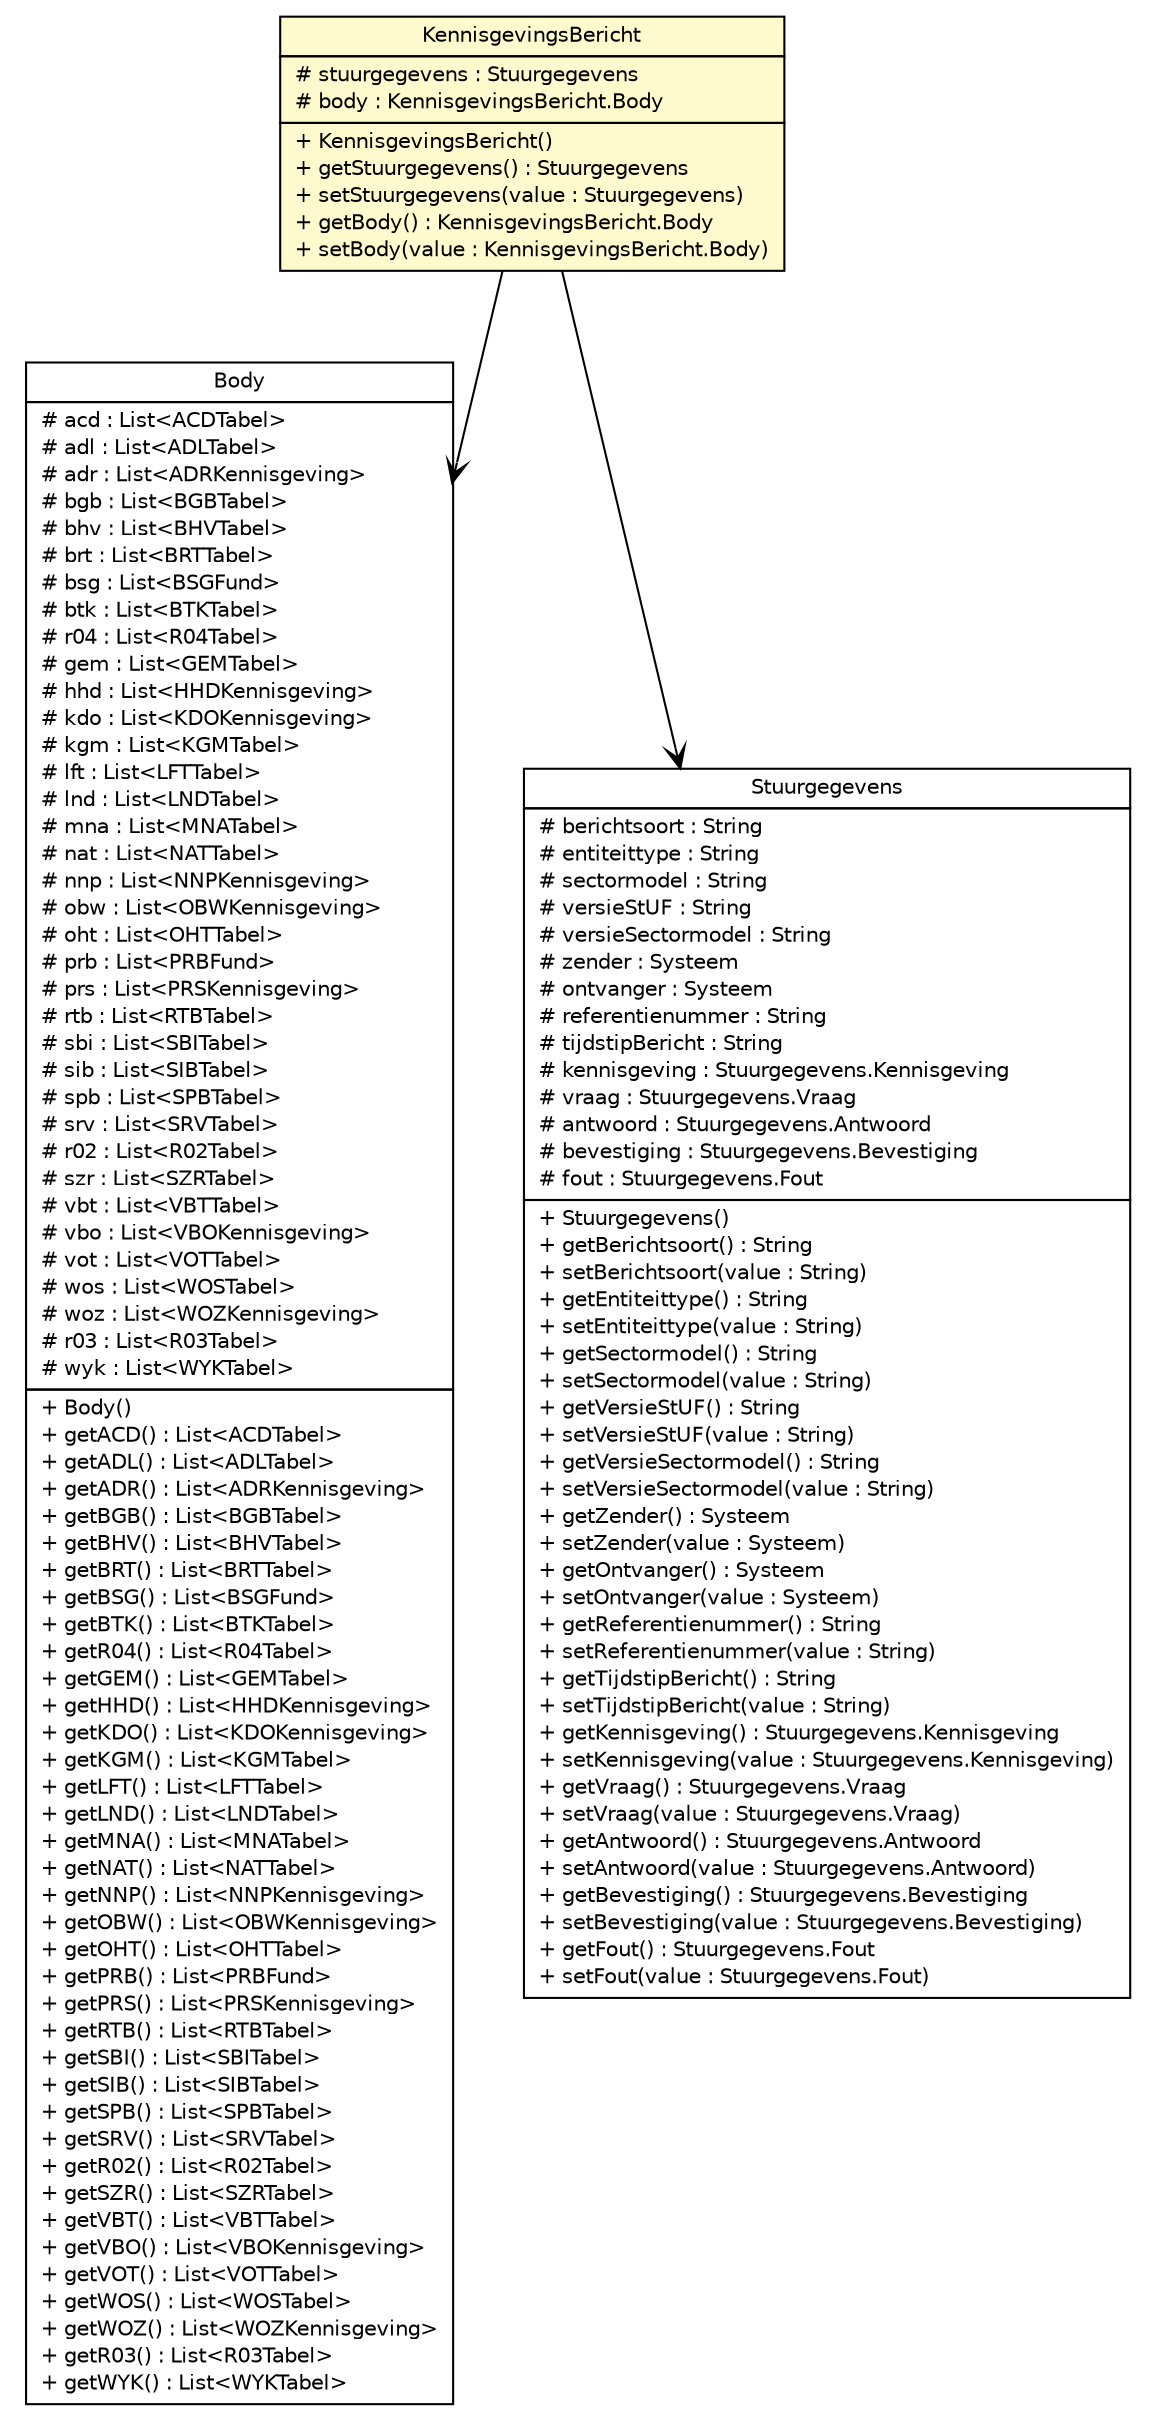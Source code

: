 #!/usr/local/bin/dot
#
# Class diagram 
# Generated by UMLGraph version R5_6-24-gf6e263 (http://www.umlgraph.org/)
#

digraph G {
	edge [fontname="Helvetica",fontsize=10,labelfontname="Helvetica",labelfontsize=10];
	node [fontname="Helvetica",fontsize=10,shape=plaintext];
	nodesep=0.25;
	ranksep=0.5;
	// nl.egem.stuf.sector.bg._0204.KennisgevingsBericht
	c102161 [label=<<table title="nl.egem.stuf.sector.bg._0204.KennisgevingsBericht" border="0" cellborder="1" cellspacing="0" cellpadding="2" port="p" bgcolor="lemonChiffon" href="./KennisgevingsBericht.html">
		<tr><td><table border="0" cellspacing="0" cellpadding="1">
<tr><td align="center" balign="center"> KennisgevingsBericht </td></tr>
		</table></td></tr>
		<tr><td><table border="0" cellspacing="0" cellpadding="1">
<tr><td align="left" balign="left"> # stuurgegevens : Stuurgegevens </td></tr>
<tr><td align="left" balign="left"> # body : KennisgevingsBericht.Body </td></tr>
		</table></td></tr>
		<tr><td><table border="0" cellspacing="0" cellpadding="1">
<tr><td align="left" balign="left"> + KennisgevingsBericht() </td></tr>
<tr><td align="left" balign="left"> + getStuurgegevens() : Stuurgegevens </td></tr>
<tr><td align="left" balign="left"> + setStuurgegevens(value : Stuurgegevens) </td></tr>
<tr><td align="left" balign="left"> + getBody() : KennisgevingsBericht.Body </td></tr>
<tr><td align="left" balign="left"> + setBody(value : KennisgevingsBericht.Body) </td></tr>
		</table></td></tr>
		</table>>, URL="./KennisgevingsBericht.html", fontname="Helvetica", fontcolor="black", fontsize=10.0];
	// nl.egem.stuf.sector.bg._0204.KennisgevingsBericht.Body
	c102162 [label=<<table title="nl.egem.stuf.sector.bg._0204.KennisgevingsBericht.Body" border="0" cellborder="1" cellspacing="0" cellpadding="2" port="p" href="./KennisgevingsBericht.Body.html">
		<tr><td><table border="0" cellspacing="0" cellpadding="1">
<tr><td align="center" balign="center"> Body </td></tr>
		</table></td></tr>
		<tr><td><table border="0" cellspacing="0" cellpadding="1">
<tr><td align="left" balign="left"> # acd : List&lt;ACDTabel&gt; </td></tr>
<tr><td align="left" balign="left"> # adl : List&lt;ADLTabel&gt; </td></tr>
<tr><td align="left" balign="left"> # adr : List&lt;ADRKennisgeving&gt; </td></tr>
<tr><td align="left" balign="left"> # bgb : List&lt;BGBTabel&gt; </td></tr>
<tr><td align="left" balign="left"> # bhv : List&lt;BHVTabel&gt; </td></tr>
<tr><td align="left" balign="left"> # brt : List&lt;BRTTabel&gt; </td></tr>
<tr><td align="left" balign="left"> # bsg : List&lt;BSGFund&gt; </td></tr>
<tr><td align="left" balign="left"> # btk : List&lt;BTKTabel&gt; </td></tr>
<tr><td align="left" balign="left"> # r04 : List&lt;R04Tabel&gt; </td></tr>
<tr><td align="left" balign="left"> # gem : List&lt;GEMTabel&gt; </td></tr>
<tr><td align="left" balign="left"> # hhd : List&lt;HHDKennisgeving&gt; </td></tr>
<tr><td align="left" balign="left"> # kdo : List&lt;KDOKennisgeving&gt; </td></tr>
<tr><td align="left" balign="left"> # kgm : List&lt;KGMTabel&gt; </td></tr>
<tr><td align="left" balign="left"> # lft : List&lt;LFTTabel&gt; </td></tr>
<tr><td align="left" balign="left"> # lnd : List&lt;LNDTabel&gt; </td></tr>
<tr><td align="left" balign="left"> # mna : List&lt;MNATabel&gt; </td></tr>
<tr><td align="left" balign="left"> # nat : List&lt;NATTabel&gt; </td></tr>
<tr><td align="left" balign="left"> # nnp : List&lt;NNPKennisgeving&gt; </td></tr>
<tr><td align="left" balign="left"> # obw : List&lt;OBWKennisgeving&gt; </td></tr>
<tr><td align="left" balign="left"> # oht : List&lt;OHTTabel&gt; </td></tr>
<tr><td align="left" balign="left"> # prb : List&lt;PRBFund&gt; </td></tr>
<tr><td align="left" balign="left"> # prs : List&lt;PRSKennisgeving&gt; </td></tr>
<tr><td align="left" balign="left"> # rtb : List&lt;RTBTabel&gt; </td></tr>
<tr><td align="left" balign="left"> # sbi : List&lt;SBITabel&gt; </td></tr>
<tr><td align="left" balign="left"> # sib : List&lt;SIBTabel&gt; </td></tr>
<tr><td align="left" balign="left"> # spb : List&lt;SPBTabel&gt; </td></tr>
<tr><td align="left" balign="left"> # srv : List&lt;SRVTabel&gt; </td></tr>
<tr><td align="left" balign="left"> # r02 : List&lt;R02Tabel&gt; </td></tr>
<tr><td align="left" balign="left"> # szr : List&lt;SZRTabel&gt; </td></tr>
<tr><td align="left" balign="left"> # vbt : List&lt;VBTTabel&gt; </td></tr>
<tr><td align="left" balign="left"> # vbo : List&lt;VBOKennisgeving&gt; </td></tr>
<tr><td align="left" balign="left"> # vot : List&lt;VOTTabel&gt; </td></tr>
<tr><td align="left" balign="left"> # wos : List&lt;WOSTabel&gt; </td></tr>
<tr><td align="left" balign="left"> # woz : List&lt;WOZKennisgeving&gt; </td></tr>
<tr><td align="left" balign="left"> # r03 : List&lt;R03Tabel&gt; </td></tr>
<tr><td align="left" balign="left"> # wyk : List&lt;WYKTabel&gt; </td></tr>
		</table></td></tr>
		<tr><td><table border="0" cellspacing="0" cellpadding="1">
<tr><td align="left" balign="left"> + Body() </td></tr>
<tr><td align="left" balign="left"> + getACD() : List&lt;ACDTabel&gt; </td></tr>
<tr><td align="left" balign="left"> + getADL() : List&lt;ADLTabel&gt; </td></tr>
<tr><td align="left" balign="left"> + getADR() : List&lt;ADRKennisgeving&gt; </td></tr>
<tr><td align="left" balign="left"> + getBGB() : List&lt;BGBTabel&gt; </td></tr>
<tr><td align="left" balign="left"> + getBHV() : List&lt;BHVTabel&gt; </td></tr>
<tr><td align="left" balign="left"> + getBRT() : List&lt;BRTTabel&gt; </td></tr>
<tr><td align="left" balign="left"> + getBSG() : List&lt;BSGFund&gt; </td></tr>
<tr><td align="left" balign="left"> + getBTK() : List&lt;BTKTabel&gt; </td></tr>
<tr><td align="left" balign="left"> + getR04() : List&lt;R04Tabel&gt; </td></tr>
<tr><td align="left" balign="left"> + getGEM() : List&lt;GEMTabel&gt; </td></tr>
<tr><td align="left" balign="left"> + getHHD() : List&lt;HHDKennisgeving&gt; </td></tr>
<tr><td align="left" balign="left"> + getKDO() : List&lt;KDOKennisgeving&gt; </td></tr>
<tr><td align="left" balign="left"> + getKGM() : List&lt;KGMTabel&gt; </td></tr>
<tr><td align="left" balign="left"> + getLFT() : List&lt;LFTTabel&gt; </td></tr>
<tr><td align="left" balign="left"> + getLND() : List&lt;LNDTabel&gt; </td></tr>
<tr><td align="left" balign="left"> + getMNA() : List&lt;MNATabel&gt; </td></tr>
<tr><td align="left" balign="left"> + getNAT() : List&lt;NATTabel&gt; </td></tr>
<tr><td align="left" balign="left"> + getNNP() : List&lt;NNPKennisgeving&gt; </td></tr>
<tr><td align="left" balign="left"> + getOBW() : List&lt;OBWKennisgeving&gt; </td></tr>
<tr><td align="left" balign="left"> + getOHT() : List&lt;OHTTabel&gt; </td></tr>
<tr><td align="left" balign="left"> + getPRB() : List&lt;PRBFund&gt; </td></tr>
<tr><td align="left" balign="left"> + getPRS() : List&lt;PRSKennisgeving&gt; </td></tr>
<tr><td align="left" balign="left"> + getRTB() : List&lt;RTBTabel&gt; </td></tr>
<tr><td align="left" balign="left"> + getSBI() : List&lt;SBITabel&gt; </td></tr>
<tr><td align="left" balign="left"> + getSIB() : List&lt;SIBTabel&gt; </td></tr>
<tr><td align="left" balign="left"> + getSPB() : List&lt;SPBTabel&gt; </td></tr>
<tr><td align="left" balign="left"> + getSRV() : List&lt;SRVTabel&gt; </td></tr>
<tr><td align="left" balign="left"> + getR02() : List&lt;R02Tabel&gt; </td></tr>
<tr><td align="left" balign="left"> + getSZR() : List&lt;SZRTabel&gt; </td></tr>
<tr><td align="left" balign="left"> + getVBT() : List&lt;VBTTabel&gt; </td></tr>
<tr><td align="left" balign="left"> + getVBO() : List&lt;VBOKennisgeving&gt; </td></tr>
<tr><td align="left" balign="left"> + getVOT() : List&lt;VOTTabel&gt; </td></tr>
<tr><td align="left" balign="left"> + getWOS() : List&lt;WOSTabel&gt; </td></tr>
<tr><td align="left" balign="left"> + getWOZ() : List&lt;WOZKennisgeving&gt; </td></tr>
<tr><td align="left" balign="left"> + getR03() : List&lt;R03Tabel&gt; </td></tr>
<tr><td align="left" balign="left"> + getWYK() : List&lt;WYKTabel&gt; </td></tr>
		</table></td></tr>
		</table>>, URL="./KennisgevingsBericht.Body.html", fontname="Helvetica", fontcolor="black", fontsize=10.0];
	// nl.egem.stuf.stuf0204.Stuurgegevens
	c102203 [label=<<table title="nl.egem.stuf.stuf0204.Stuurgegevens" border="0" cellborder="1" cellspacing="0" cellpadding="2" port="p" href="../../../stuf0204/Stuurgegevens.html">
		<tr><td><table border="0" cellspacing="0" cellpadding="1">
<tr><td align="center" balign="center"> Stuurgegevens </td></tr>
		</table></td></tr>
		<tr><td><table border="0" cellspacing="0" cellpadding="1">
<tr><td align="left" balign="left"> # berichtsoort : String </td></tr>
<tr><td align="left" balign="left"> # entiteittype : String </td></tr>
<tr><td align="left" balign="left"> # sectormodel : String </td></tr>
<tr><td align="left" balign="left"> # versieStUF : String </td></tr>
<tr><td align="left" balign="left"> # versieSectormodel : String </td></tr>
<tr><td align="left" balign="left"> # zender : Systeem </td></tr>
<tr><td align="left" balign="left"> # ontvanger : Systeem </td></tr>
<tr><td align="left" balign="left"> # referentienummer : String </td></tr>
<tr><td align="left" balign="left"> # tijdstipBericht : String </td></tr>
<tr><td align="left" balign="left"> # kennisgeving : Stuurgegevens.Kennisgeving </td></tr>
<tr><td align="left" balign="left"> # vraag : Stuurgegevens.Vraag </td></tr>
<tr><td align="left" balign="left"> # antwoord : Stuurgegevens.Antwoord </td></tr>
<tr><td align="left" balign="left"> # bevestiging : Stuurgegevens.Bevestiging </td></tr>
<tr><td align="left" balign="left"> # fout : Stuurgegevens.Fout </td></tr>
		</table></td></tr>
		<tr><td><table border="0" cellspacing="0" cellpadding="1">
<tr><td align="left" balign="left"> + Stuurgegevens() </td></tr>
<tr><td align="left" balign="left"> + getBerichtsoort() : String </td></tr>
<tr><td align="left" balign="left"> + setBerichtsoort(value : String) </td></tr>
<tr><td align="left" balign="left"> + getEntiteittype() : String </td></tr>
<tr><td align="left" balign="left"> + setEntiteittype(value : String) </td></tr>
<tr><td align="left" balign="left"> + getSectormodel() : String </td></tr>
<tr><td align="left" balign="left"> + setSectormodel(value : String) </td></tr>
<tr><td align="left" balign="left"> + getVersieStUF() : String </td></tr>
<tr><td align="left" balign="left"> + setVersieStUF(value : String) </td></tr>
<tr><td align="left" balign="left"> + getVersieSectormodel() : String </td></tr>
<tr><td align="left" balign="left"> + setVersieSectormodel(value : String) </td></tr>
<tr><td align="left" balign="left"> + getZender() : Systeem </td></tr>
<tr><td align="left" balign="left"> + setZender(value : Systeem) </td></tr>
<tr><td align="left" balign="left"> + getOntvanger() : Systeem </td></tr>
<tr><td align="left" balign="left"> + setOntvanger(value : Systeem) </td></tr>
<tr><td align="left" balign="left"> + getReferentienummer() : String </td></tr>
<tr><td align="left" balign="left"> + setReferentienummer(value : String) </td></tr>
<tr><td align="left" balign="left"> + getTijdstipBericht() : String </td></tr>
<tr><td align="left" balign="left"> + setTijdstipBericht(value : String) </td></tr>
<tr><td align="left" balign="left"> + getKennisgeving() : Stuurgegevens.Kennisgeving </td></tr>
<tr><td align="left" balign="left"> + setKennisgeving(value : Stuurgegevens.Kennisgeving) </td></tr>
<tr><td align="left" balign="left"> + getVraag() : Stuurgegevens.Vraag </td></tr>
<tr><td align="left" balign="left"> + setVraag(value : Stuurgegevens.Vraag) </td></tr>
<tr><td align="left" balign="left"> + getAntwoord() : Stuurgegevens.Antwoord </td></tr>
<tr><td align="left" balign="left"> + setAntwoord(value : Stuurgegevens.Antwoord) </td></tr>
<tr><td align="left" balign="left"> + getBevestiging() : Stuurgegevens.Bevestiging </td></tr>
<tr><td align="left" balign="left"> + setBevestiging(value : Stuurgegevens.Bevestiging) </td></tr>
<tr><td align="left" balign="left"> + getFout() : Stuurgegevens.Fout </td></tr>
<tr><td align="left" balign="left"> + setFout(value : Stuurgegevens.Fout) </td></tr>
		</table></td></tr>
		</table>>, URL="../../../stuf0204/Stuurgegevens.html", fontname="Helvetica", fontcolor="black", fontsize=10.0];
	// nl.egem.stuf.sector.bg._0204.KennisgevingsBericht NAVASSOC nl.egem.stuf.stuf0204.Stuurgegevens
	c102161:p -> c102203:p [taillabel="", label="", headlabel="", fontname="Helvetica", fontcolor="black", fontsize=10.0, color="black", arrowhead=open];
	// nl.egem.stuf.sector.bg._0204.KennisgevingsBericht NAVASSOC nl.egem.stuf.sector.bg._0204.KennisgevingsBericht.Body
	c102161:p -> c102162:p [taillabel="", label="", headlabel="", fontname="Helvetica", fontcolor="black", fontsize=10.0, color="black", arrowhead=open];
}

